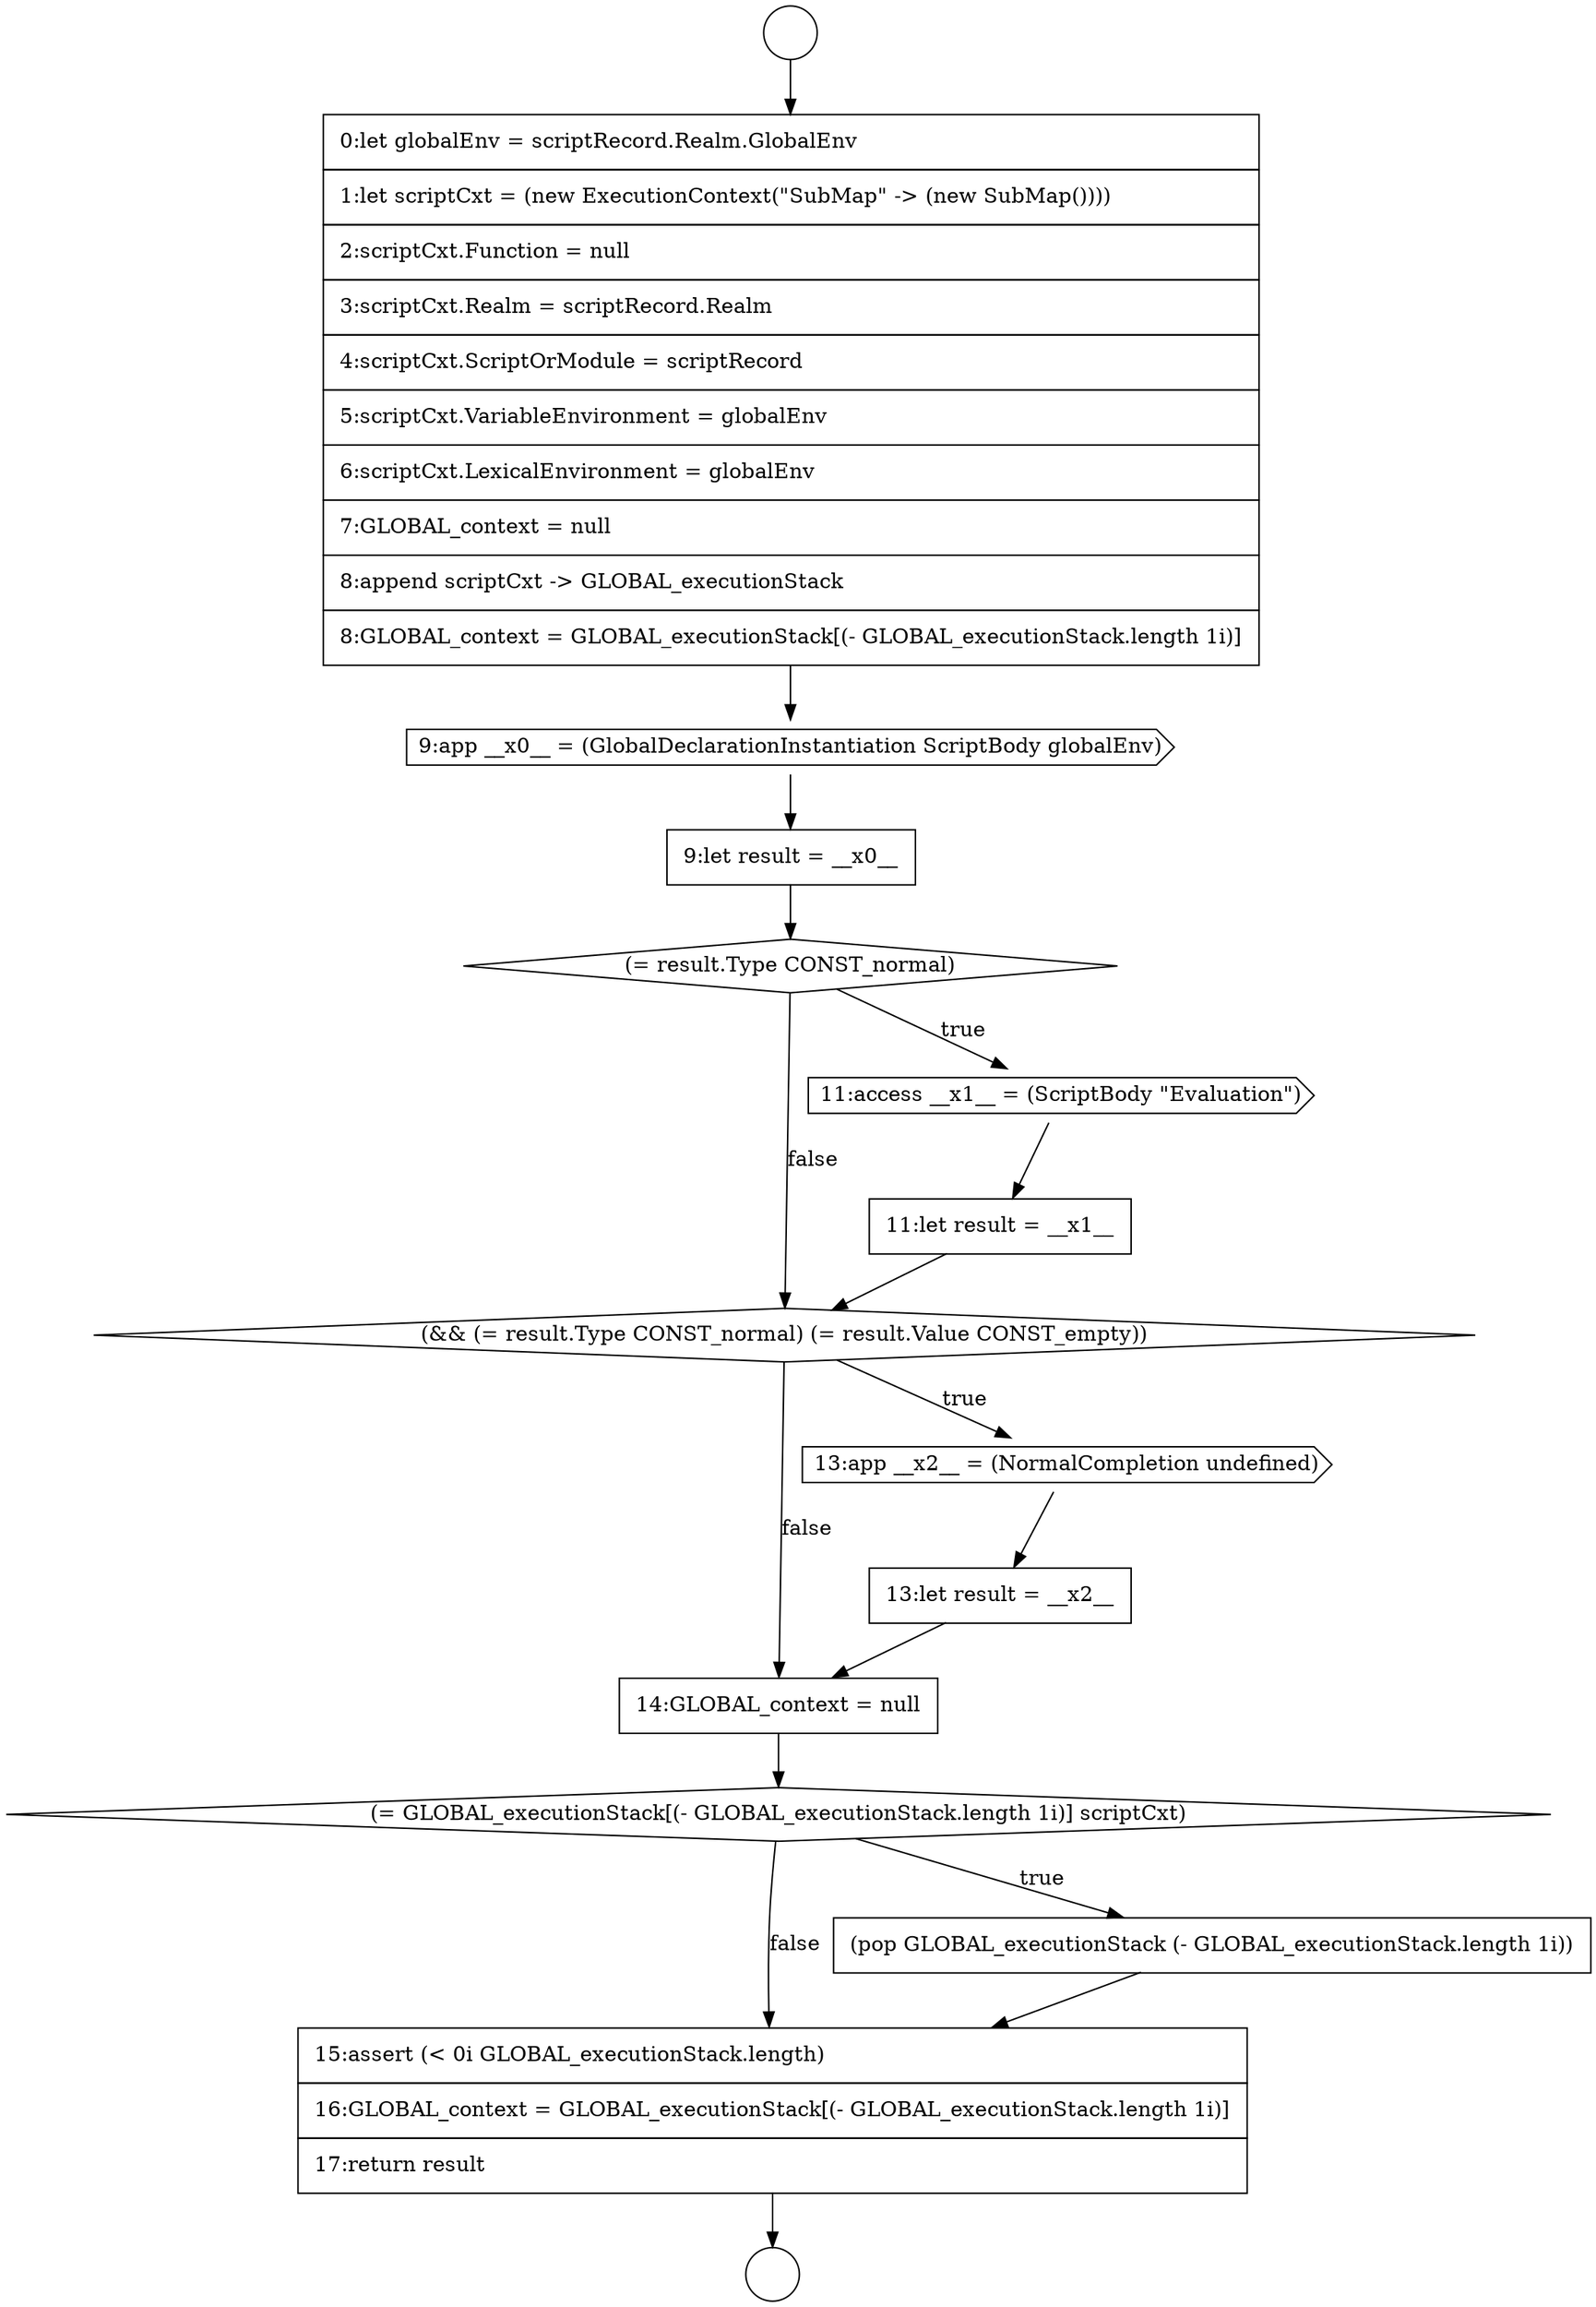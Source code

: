 digraph {
  node9013 [shape=diamond, label=<<font color="black">(&amp;&amp; (= result.Type CONST_normal) (= result.Value CONST_empty))</font>> color="black" fillcolor="white" style=filled]
  node9007 [shape=none, margin=0, label=<<font color="black">
    <table border="0" cellborder="1" cellspacing="0" cellpadding="10">
      <tr><td align="left">0:let globalEnv = scriptRecord.Realm.GlobalEnv</td></tr>
      <tr><td align="left">1:let scriptCxt = (new ExecutionContext(&quot;SubMap&quot; -&gt; (new SubMap())))</td></tr>
      <tr><td align="left">2:scriptCxt.Function = null</td></tr>
      <tr><td align="left">3:scriptCxt.Realm = scriptRecord.Realm</td></tr>
      <tr><td align="left">4:scriptCxt.ScriptOrModule = scriptRecord</td></tr>
      <tr><td align="left">5:scriptCxt.VariableEnvironment = globalEnv</td></tr>
      <tr><td align="left">6:scriptCxt.LexicalEnvironment = globalEnv</td></tr>
      <tr><td align="left">7:GLOBAL_context = null</td></tr>
      <tr><td align="left">8:append scriptCxt -&gt; GLOBAL_executionStack</td></tr>
      <tr><td align="left">8:GLOBAL_context = GLOBAL_executionStack[(- GLOBAL_executionStack.length 1i)]</td></tr>
    </table>
  </font>> color="black" fillcolor="white" style=filled]
  node9009 [shape=none, margin=0, label=<<font color="black">
    <table border="0" cellborder="1" cellspacing="0" cellpadding="10">
      <tr><td align="left">9:let result = __x0__</td></tr>
    </table>
  </font>> color="black" fillcolor="white" style=filled]
  node9016 [shape=none, margin=0, label=<<font color="black">
    <table border="0" cellborder="1" cellspacing="0" cellpadding="10">
      <tr><td align="left">14:GLOBAL_context = null</td></tr>
    </table>
  </font>> color="black" fillcolor="white" style=filled]
  node9008 [shape=cds, label=<<font color="black">9:app __x0__ = (GlobalDeclarationInstantiation ScriptBody globalEnv)</font>> color="black" fillcolor="white" style=filled]
  node9010 [shape=diamond, label=<<font color="black">(= result.Type CONST_normal)</font>> color="black" fillcolor="white" style=filled]
  node9015 [shape=none, margin=0, label=<<font color="black">
    <table border="0" cellborder="1" cellspacing="0" cellpadding="10">
      <tr><td align="left">13:let result = __x2__</td></tr>
    </table>
  </font>> color="black" fillcolor="white" style=filled]
  node9005 [shape=circle label=" " color="black" fillcolor="white" style=filled]
  node9019 [shape=none, margin=0, label=<<font color="black">
    <table border="0" cellborder="1" cellspacing="0" cellpadding="10">
      <tr><td align="left">15:assert (&lt; 0i GLOBAL_executionStack.length)</td></tr>
      <tr><td align="left">16:GLOBAL_context = GLOBAL_executionStack[(- GLOBAL_executionStack.length 1i)]</td></tr>
      <tr><td align="left">17:return result</td></tr>
    </table>
  </font>> color="black" fillcolor="white" style=filled]
  node9014 [shape=cds, label=<<font color="black">13:app __x2__ = (NormalCompletion undefined)</font>> color="black" fillcolor="white" style=filled]
  node9006 [shape=circle label=" " color="black" fillcolor="white" style=filled]
  node9012 [shape=none, margin=0, label=<<font color="black">
    <table border="0" cellborder="1" cellspacing="0" cellpadding="10">
      <tr><td align="left">11:let result = __x1__</td></tr>
    </table>
  </font>> color="black" fillcolor="white" style=filled]
  node9017 [shape=diamond, label=<<font color="black">(= GLOBAL_executionStack[(- GLOBAL_executionStack.length 1i)] scriptCxt)</font>> color="black" fillcolor="white" style=filled]
  node9018 [shape=none, margin=0, label=<<font color="black">
    <table border="0" cellborder="1" cellspacing="0" cellpadding="10">
      <tr><td align="left">(pop GLOBAL_executionStack (- GLOBAL_executionStack.length 1i))</td></tr>
    </table>
  </font>> color="black" fillcolor="white" style=filled]
  node9011 [shape=cds, label=<<font color="black">11:access __x1__ = (ScriptBody &quot;Evaluation&quot;)</font>> color="black" fillcolor="white" style=filled]
  node9019 -> node9006 [ color="black"]
  node9017 -> node9018 [label=<<font color="black">true</font>> color="black"]
  node9017 -> node9019 [label=<<font color="black">false</font>> color="black"]
  node9015 -> node9016 [ color="black"]
  node9008 -> node9009 [ color="black"]
  node9013 -> node9014 [label=<<font color="black">true</font>> color="black"]
  node9013 -> node9016 [label=<<font color="black">false</font>> color="black"]
  node9014 -> node9015 [ color="black"]
  node9018 -> node9019 [ color="black"]
  node9010 -> node9011 [label=<<font color="black">true</font>> color="black"]
  node9010 -> node9013 [label=<<font color="black">false</font>> color="black"]
  node9012 -> node9013 [ color="black"]
  node9005 -> node9007 [ color="black"]
  node9016 -> node9017 [ color="black"]
  node9011 -> node9012 [ color="black"]
  node9007 -> node9008 [ color="black"]
  node9009 -> node9010 [ color="black"]
}

